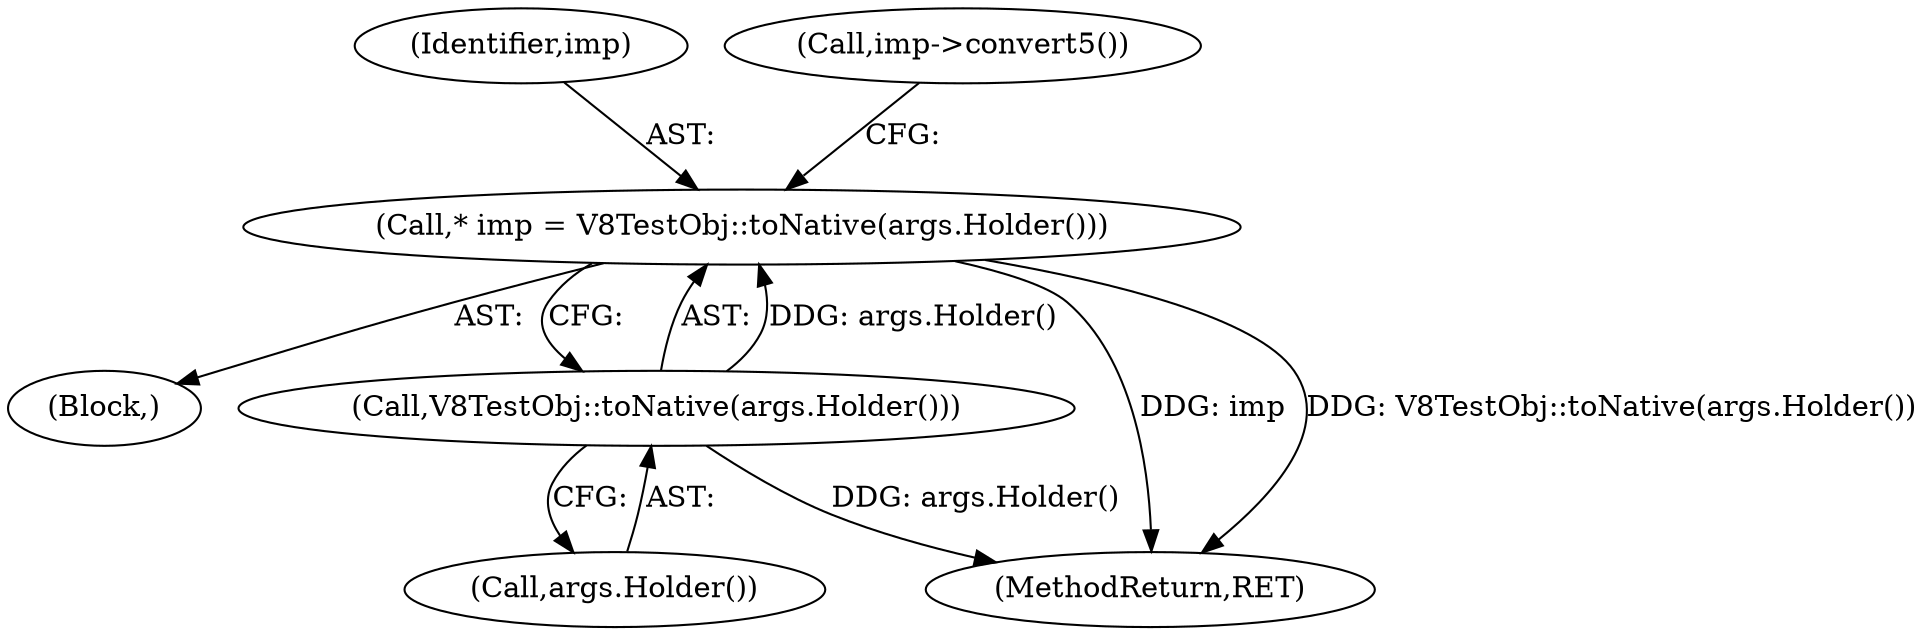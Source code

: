 digraph "0_Chrome_e9372a1bfd3588a80fcf49aa07321f0971dd6091_15@pointer" {
"1000113" [label="(Call,* imp = V8TestObj::toNative(args.Holder()))"];
"1000115" [label="(Call,V8TestObj::toNative(args.Holder()))"];
"1000114" [label="(Identifier,imp)"];
"1000115" [label="(Call,V8TestObj::toNative(args.Holder()))"];
"1000116" [label="(Call,args.Holder())"];
"1000113" [label="(Call,* imp = V8TestObj::toNative(args.Holder()))"];
"1000117" [label="(Call,imp->convert5())"];
"1000102" [label="(Block,)"];
"1000118" [label="(MethodReturn,RET)"];
"1000113" -> "1000102"  [label="AST: "];
"1000113" -> "1000115"  [label="CFG: "];
"1000114" -> "1000113"  [label="AST: "];
"1000115" -> "1000113"  [label="AST: "];
"1000117" -> "1000113"  [label="CFG: "];
"1000113" -> "1000118"  [label="DDG: imp"];
"1000113" -> "1000118"  [label="DDG: V8TestObj::toNative(args.Holder())"];
"1000115" -> "1000113"  [label="DDG: args.Holder()"];
"1000115" -> "1000116"  [label="CFG: "];
"1000116" -> "1000115"  [label="AST: "];
"1000115" -> "1000118"  [label="DDG: args.Holder()"];
}
